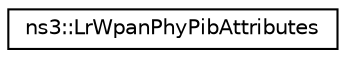 digraph "Graphical Class Hierarchy"
{
 // LATEX_PDF_SIZE
  edge [fontname="Helvetica",fontsize="10",labelfontname="Helvetica",labelfontsize="10"];
  node [fontname="Helvetica",fontsize="10",shape=record];
  rankdir="LR";
  Node0 [label="ns3::LrWpanPhyPibAttributes",height=0.2,width=0.4,color="black", fillcolor="white", style="filled",URL="$structns3_1_1_lr_wpan_phy_pib_attributes.html",tooltip="IEEE802.15.4-2006 PHY PIB Attributes Table 23 in section 6.4.2."];
}
